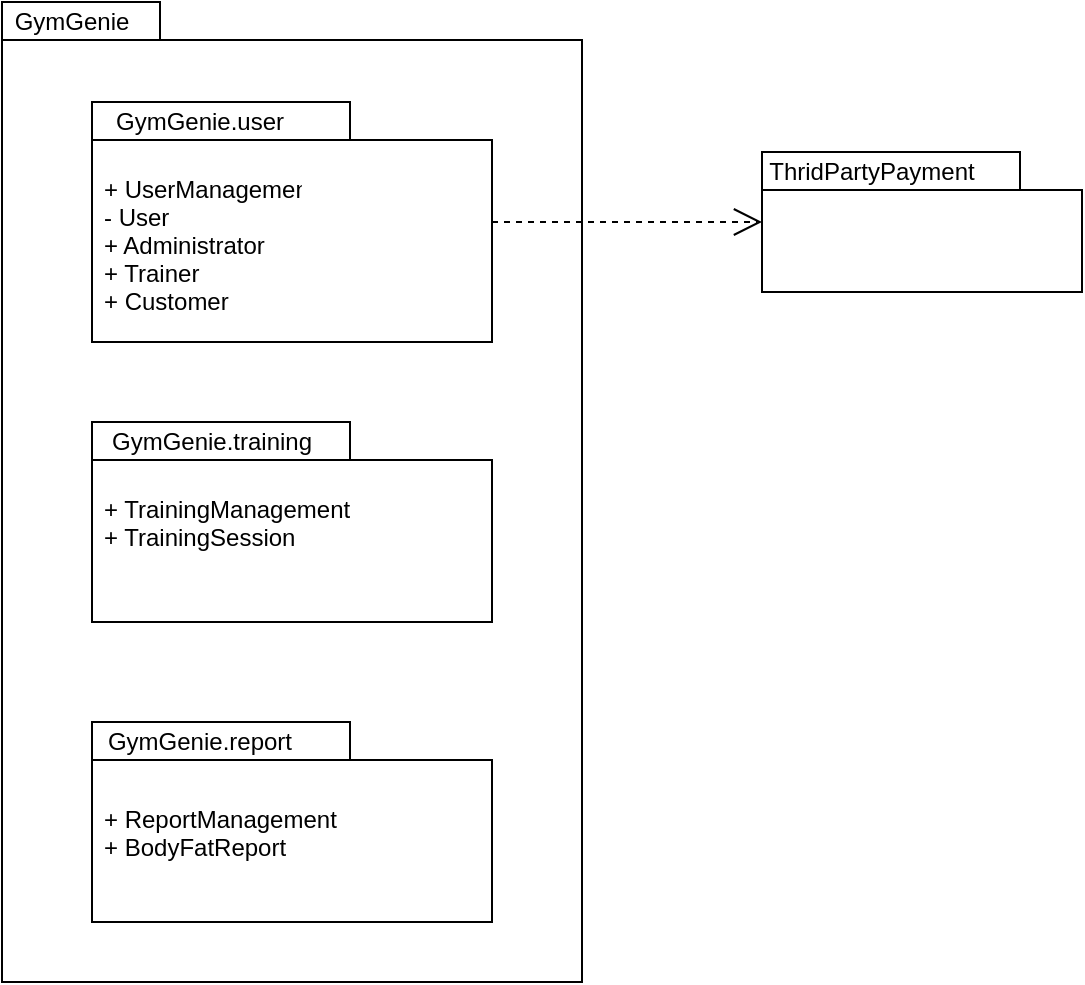 <mxfile version="12.8.4" type="device"><diagram id="E4RgcefXmFYR-FjquvEU" name="Page-1"><mxGraphModel dx="1422" dy="713" grid="1" gridSize="10" guides="1" tooltips="1" connect="1" arrows="1" fold="1" page="1" pageScale="1" pageWidth="1654" pageHeight="1169" math="0" shadow="0"><root><mxCell id="0"/><mxCell id="1" parent="0"/><mxCell id="ji6QySHM5CXhEhnMi6Sz-1" value="package" style="shape=folder;fontStyle=1;spacingTop=10;tabWidth=79;tabHeight=19;tabPosition=left;html=1;noLabel=1;fontColor=none;" vertex="1" parent="1"><mxGeometry x="160" y="80" width="290" height="490" as="geometry"/></mxCell><mxCell id="ji6QySHM5CXhEhnMi6Sz-3" value="GymGenie" style="text;html=1;strokeColor=none;fillColor=none;align=center;verticalAlign=middle;whiteSpace=wrap;rounded=0;" vertex="1" parent="1"><mxGeometry x="170" y="80" width="50" height="20" as="geometry"/></mxCell><mxCell id="ji6QySHM5CXhEhnMi6Sz-11" value="package" style="shape=folder;fontStyle=1;spacingTop=10;tabWidth=129;tabHeight=19;tabPosition=left;html=1;noLabel=1;fontColor=none;" vertex="1" parent="1"><mxGeometry x="205" y="130" width="200" height="120" as="geometry"/></mxCell><mxCell id="ji6QySHM5CXhEhnMi6Sz-12" value="GymGenie.user" style="text;html=1;strokeColor=none;fillColor=none;align=center;verticalAlign=middle;whiteSpace=wrap;rounded=0;" vertex="1" parent="1"><mxGeometry x="209" y="130" width="100" height="20" as="geometry"/></mxCell><mxCell id="ji6QySHM5CXhEhnMi6Sz-17" value="package" style="shape=folder;fontStyle=1;spacingTop=10;tabWidth=129;tabHeight=19;tabPosition=left;html=1;noLabel=1;fontColor=none;" vertex="1" parent="1"><mxGeometry x="205" y="290" width="200" height="100" as="geometry"/></mxCell><mxCell id="ji6QySHM5CXhEhnMi6Sz-18" value="GymGenie.training" style="text;html=1;strokeColor=none;fillColor=none;align=center;verticalAlign=middle;whiteSpace=wrap;rounded=0;" vertex="1" parent="1"><mxGeometry x="215" y="290" width="100" height="20" as="geometry"/></mxCell><mxCell id="ji6QySHM5CXhEhnMi6Sz-19" value="package" style="shape=folder;fontStyle=1;spacingTop=10;tabWidth=129;tabHeight=19;tabPosition=left;html=1;noLabel=1;fontColor=none;" vertex="1" parent="1"><mxGeometry x="205" y="440" width="200" height="100" as="geometry"/></mxCell><mxCell id="ji6QySHM5CXhEhnMi6Sz-20" value="GymGenie.report" style="text;html=1;strokeColor=none;fillColor=none;align=center;verticalAlign=middle;whiteSpace=wrap;rounded=0;" vertex="1" parent="1"><mxGeometry x="209" y="440" width="100" height="20" as="geometry"/></mxCell><mxCell id="ji6QySHM5CXhEhnMi6Sz-21" value="+ UserManagement&#10;- User&#10;+ Administrator&#10;+ Trainer&#10;+ Customer" style="text;strokeColor=none;fillColor=none;align=left;verticalAlign=top;spacingLeft=4;spacingRight=4;overflow=hidden;rotatable=0;points=[[0,0.5],[1,0.5]];portConstraint=eastwest;fontColor=none;" vertex="1" parent="1"><mxGeometry x="205" y="160" width="110" height="80" as="geometry"/></mxCell><mxCell id="ji6QySHM5CXhEhnMi6Sz-22" value="+ TrainingManagement&#10;+ TrainingSession" style="text;strokeColor=none;fillColor=none;align=left;verticalAlign=top;spacingLeft=4;spacingRight=4;overflow=hidden;rotatable=0;points=[[0,0.5],[1,0.5]];portConstraint=eastwest;fontColor=none;" vertex="1" parent="1"><mxGeometry x="205" y="320" width="140" height="40" as="geometry"/></mxCell><mxCell id="ji6QySHM5CXhEhnMi6Sz-23" value="+ ReportManagement&#10;+ BodyFatReport" style="text;strokeColor=none;fillColor=none;align=left;verticalAlign=top;spacingLeft=4;spacingRight=4;overflow=hidden;rotatable=0;points=[[0,0.5],[1,0.5]];portConstraint=eastwest;fontColor=none;" vertex="1" parent="1"><mxGeometry x="205" y="475" width="140" height="40" as="geometry"/></mxCell><mxCell id="ji6QySHM5CXhEhnMi6Sz-25" value="package" style="shape=folder;fontStyle=1;spacingTop=10;tabWidth=129;tabHeight=19;tabPosition=left;html=1;noLabel=1;fontColor=none;" vertex="1" parent="1"><mxGeometry x="540" y="155" width="160" height="70" as="geometry"/></mxCell><mxCell id="ji6QySHM5CXhEhnMi6Sz-30" value="ThridPartyPayment" style="text;html=1;strokeColor=none;fillColor=none;align=center;verticalAlign=middle;whiteSpace=wrap;rounded=0;" vertex="1" parent="1"><mxGeometry x="540" y="155" width="110" height="20" as="geometry"/></mxCell><mxCell id="ji6QySHM5CXhEhnMi6Sz-32" value="Use" style="endArrow=open;endSize=12;dashed=1;html=1;fontColor=none;noLabel=1;" edge="1" parent="1" source="ji6QySHM5CXhEhnMi6Sz-11" target="ji6QySHM5CXhEhnMi6Sz-25"><mxGeometry width="160" relative="1" as="geometry"><mxPoint x="630" y="60" as="sourcePoint"/><mxPoint x="790" y="60" as="targetPoint"/></mxGeometry></mxCell></root></mxGraphModel></diagram></mxfile>